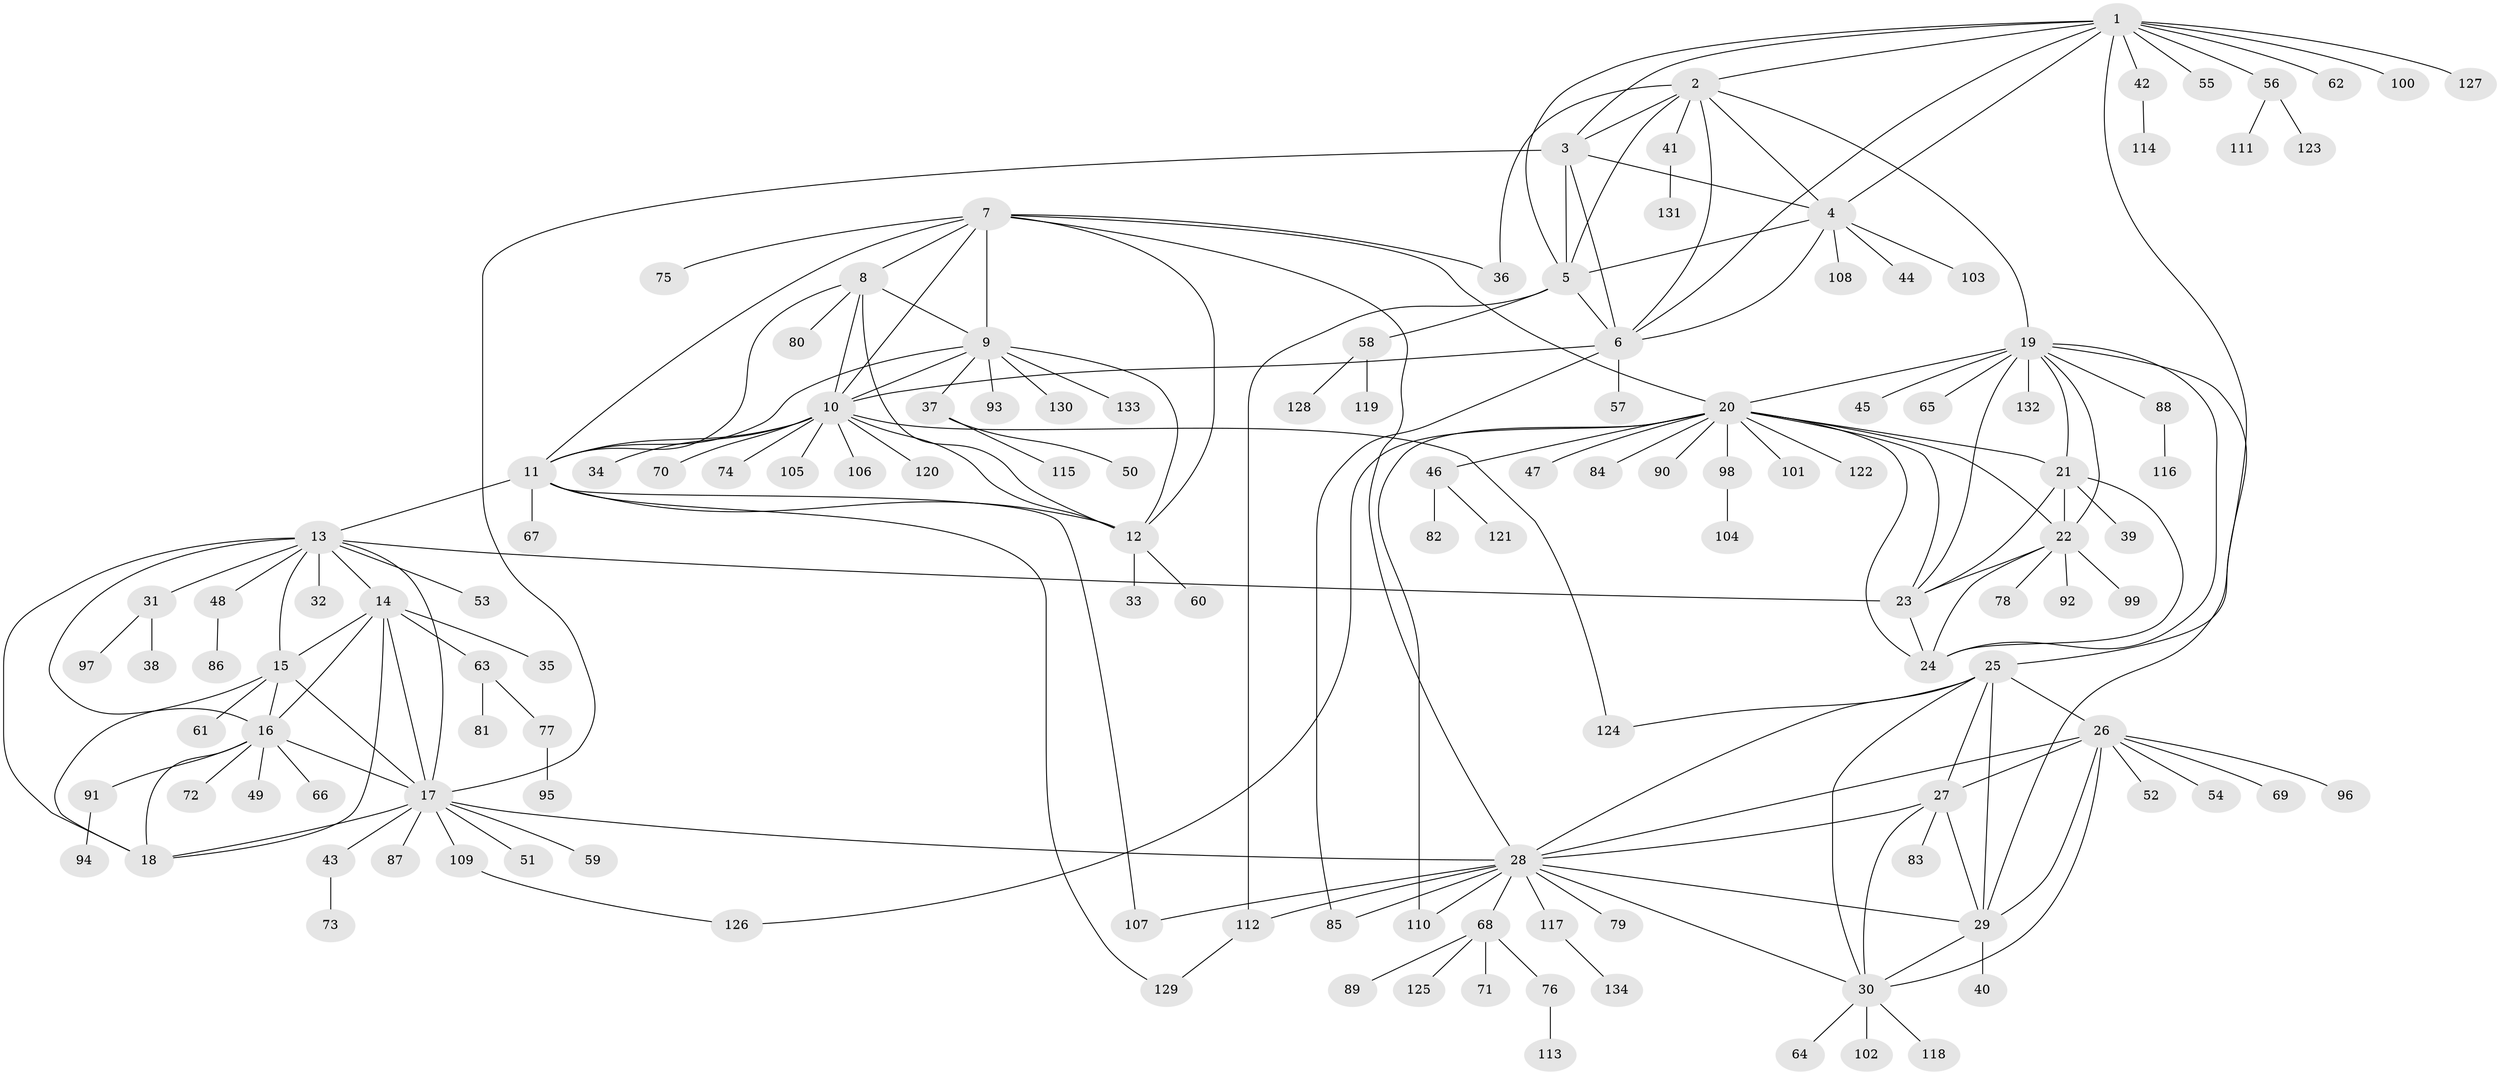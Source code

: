 // Generated by graph-tools (version 1.1) at 2025/37/03/09/25 02:37:42]
// undirected, 134 vertices, 197 edges
graph export_dot {
graph [start="1"]
  node [color=gray90,style=filled];
  1;
  2;
  3;
  4;
  5;
  6;
  7;
  8;
  9;
  10;
  11;
  12;
  13;
  14;
  15;
  16;
  17;
  18;
  19;
  20;
  21;
  22;
  23;
  24;
  25;
  26;
  27;
  28;
  29;
  30;
  31;
  32;
  33;
  34;
  35;
  36;
  37;
  38;
  39;
  40;
  41;
  42;
  43;
  44;
  45;
  46;
  47;
  48;
  49;
  50;
  51;
  52;
  53;
  54;
  55;
  56;
  57;
  58;
  59;
  60;
  61;
  62;
  63;
  64;
  65;
  66;
  67;
  68;
  69;
  70;
  71;
  72;
  73;
  74;
  75;
  76;
  77;
  78;
  79;
  80;
  81;
  82;
  83;
  84;
  85;
  86;
  87;
  88;
  89;
  90;
  91;
  92;
  93;
  94;
  95;
  96;
  97;
  98;
  99;
  100;
  101;
  102;
  103;
  104;
  105;
  106;
  107;
  108;
  109;
  110;
  111;
  112;
  113;
  114;
  115;
  116;
  117;
  118;
  119;
  120;
  121;
  122;
  123;
  124;
  125;
  126;
  127;
  128;
  129;
  130;
  131;
  132;
  133;
  134;
  1 -- 2;
  1 -- 3;
  1 -- 4;
  1 -- 5;
  1 -- 6;
  1 -- 25;
  1 -- 42;
  1 -- 55;
  1 -- 56;
  1 -- 62;
  1 -- 100;
  1 -- 127;
  2 -- 3;
  2 -- 4;
  2 -- 5;
  2 -- 6;
  2 -- 19;
  2 -- 36;
  2 -- 41;
  3 -- 4;
  3 -- 5;
  3 -- 6;
  3 -- 17;
  4 -- 5;
  4 -- 6;
  4 -- 44;
  4 -- 103;
  4 -- 108;
  5 -- 6;
  5 -- 58;
  5 -- 112;
  6 -- 10;
  6 -- 57;
  6 -- 85;
  7 -- 8;
  7 -- 9;
  7 -- 10;
  7 -- 11;
  7 -- 12;
  7 -- 20;
  7 -- 28;
  7 -- 36;
  7 -- 75;
  8 -- 9;
  8 -- 10;
  8 -- 11;
  8 -- 12;
  8 -- 80;
  9 -- 10;
  9 -- 11;
  9 -- 12;
  9 -- 37;
  9 -- 93;
  9 -- 130;
  9 -- 133;
  10 -- 11;
  10 -- 12;
  10 -- 34;
  10 -- 70;
  10 -- 74;
  10 -- 105;
  10 -- 106;
  10 -- 120;
  10 -- 124;
  11 -- 12;
  11 -- 13;
  11 -- 67;
  11 -- 107;
  11 -- 129;
  12 -- 33;
  12 -- 60;
  13 -- 14;
  13 -- 15;
  13 -- 16;
  13 -- 17;
  13 -- 18;
  13 -- 23;
  13 -- 31;
  13 -- 32;
  13 -- 48;
  13 -- 53;
  14 -- 15;
  14 -- 16;
  14 -- 17;
  14 -- 18;
  14 -- 35;
  14 -- 63;
  15 -- 16;
  15 -- 17;
  15 -- 18;
  15 -- 61;
  16 -- 17;
  16 -- 18;
  16 -- 49;
  16 -- 66;
  16 -- 72;
  16 -- 91;
  17 -- 18;
  17 -- 28;
  17 -- 43;
  17 -- 51;
  17 -- 59;
  17 -- 87;
  17 -- 109;
  19 -- 20;
  19 -- 21;
  19 -- 22;
  19 -- 23;
  19 -- 24;
  19 -- 29;
  19 -- 45;
  19 -- 65;
  19 -- 88;
  19 -- 132;
  20 -- 21;
  20 -- 22;
  20 -- 23;
  20 -- 24;
  20 -- 46;
  20 -- 47;
  20 -- 84;
  20 -- 90;
  20 -- 98;
  20 -- 101;
  20 -- 110;
  20 -- 122;
  20 -- 126;
  21 -- 22;
  21 -- 23;
  21 -- 24;
  21 -- 39;
  22 -- 23;
  22 -- 24;
  22 -- 78;
  22 -- 92;
  22 -- 99;
  23 -- 24;
  25 -- 26;
  25 -- 27;
  25 -- 28;
  25 -- 29;
  25 -- 30;
  25 -- 124;
  26 -- 27;
  26 -- 28;
  26 -- 29;
  26 -- 30;
  26 -- 52;
  26 -- 54;
  26 -- 69;
  26 -- 96;
  27 -- 28;
  27 -- 29;
  27 -- 30;
  27 -- 83;
  28 -- 29;
  28 -- 30;
  28 -- 68;
  28 -- 79;
  28 -- 85;
  28 -- 107;
  28 -- 110;
  28 -- 112;
  28 -- 117;
  29 -- 30;
  29 -- 40;
  30 -- 64;
  30 -- 102;
  30 -- 118;
  31 -- 38;
  31 -- 97;
  37 -- 50;
  37 -- 115;
  41 -- 131;
  42 -- 114;
  43 -- 73;
  46 -- 82;
  46 -- 121;
  48 -- 86;
  56 -- 111;
  56 -- 123;
  58 -- 119;
  58 -- 128;
  63 -- 77;
  63 -- 81;
  68 -- 71;
  68 -- 76;
  68 -- 89;
  68 -- 125;
  76 -- 113;
  77 -- 95;
  88 -- 116;
  91 -- 94;
  98 -- 104;
  109 -- 126;
  112 -- 129;
  117 -- 134;
}
